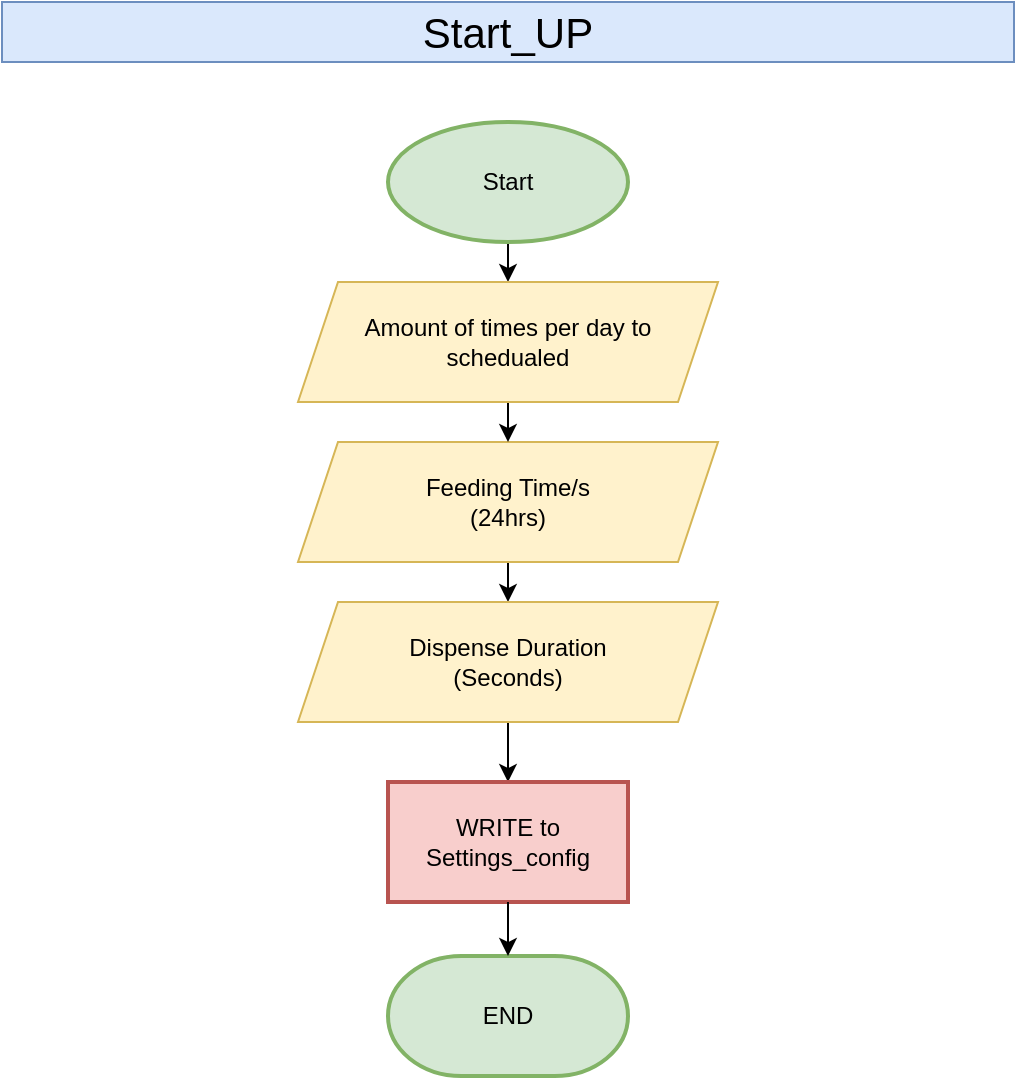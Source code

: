 <mxfile version="28.0.9">
  <diagram name="Page-1" id="-FfjRTznVnIcvvOMSpW6">
    <mxGraphModel dx="1224" dy="1102" grid="1" gridSize="10" guides="1" tooltips="1" connect="1" arrows="1" fold="1" page="1" pageScale="1" pageWidth="827" pageHeight="1169" math="0" shadow="0">
      <root>
        <mxCell id="0" />
        <mxCell id="1" parent="0" />
        <mxCell id="QZIwPvjXENgyz5s8yvmO-87" style="edgeStyle=orthogonalEdgeStyle;rounded=0;orthogonalLoop=1;jettySize=auto;html=1;exitX=0.5;exitY=1;exitDx=0;exitDy=0;exitPerimeter=0;entryX=0.5;entryY=0;entryDx=0;entryDy=0;" parent="1" source="QZIwPvjXENgyz5s8yvmO-53" target="QZIwPvjXENgyz5s8yvmO-86" edge="1">
          <mxGeometry relative="1" as="geometry" />
        </mxCell>
        <mxCell id="QZIwPvjXENgyz5s8yvmO-53" value="Start" style="rounded=1;whiteSpace=wrap;html=1;fillColor=#d5e8d4;strokeColor=#82b366;strokeWidth=2;shape=mxgraph.flowchart.start_1;" parent="1" vertex="1">
          <mxGeometry x="345" y="190" width="120" height="60" as="geometry" />
        </mxCell>
        <mxCell id="QZIwPvjXENgyz5s8yvmO-85" style="edgeStyle=orthogonalEdgeStyle;rounded=0;orthogonalLoop=1;jettySize=auto;html=1;exitX=0.5;exitY=1;exitDx=0;exitDy=0;entryX=0.5;entryY=0;entryDx=0;entryDy=0;" parent="1" source="QZIwPvjXENgyz5s8yvmO-54" target="QZIwPvjXENgyz5s8yvmO-78" edge="1">
          <mxGeometry relative="1" as="geometry" />
        </mxCell>
        <mxCell id="QZIwPvjXENgyz5s8yvmO-54" value="Feeding Time/s&lt;div&gt;(24hrs)&lt;/div&gt;" style="shape=parallelogram;perimeter=parallelogramPerimeter;whiteSpace=wrap;html=1;fixedSize=1;fillColor=#fff2cc;strokeColor=#d6b656;" parent="1" vertex="1">
          <mxGeometry x="300" y="350" width="210" height="60" as="geometry" />
        </mxCell>
        <mxCell id="QZIwPvjXENgyz5s8yvmO-56" value="END" style="rounded=1;whiteSpace=wrap;html=1;fillColor=#d5e8d4;strokeColor=#82b366;strokeWidth=2;shape=mxgraph.flowchart.terminator;" parent="1" vertex="1">
          <mxGeometry x="345" y="607" width="120" height="60" as="geometry" />
        </mxCell>
        <mxCell id="QZIwPvjXENgyz5s8yvmO-143" style="edgeStyle=orthogonalEdgeStyle;rounded=0;orthogonalLoop=1;jettySize=auto;html=1;exitX=0.5;exitY=1;exitDx=0;exitDy=0;entryX=0.5;entryY=0;entryDx=0;entryDy=0;" parent="1" source="QZIwPvjXENgyz5s8yvmO-78" target="nzzbtzY7zI-40VowHy2J-1" edge="1">
          <mxGeometry relative="1" as="geometry">
            <mxPoint x="405" y="510" as="targetPoint" />
          </mxGeometry>
        </mxCell>
        <mxCell id="QZIwPvjXENgyz5s8yvmO-78" value="Dispense Duration&lt;div&gt;(Seconds)&lt;/div&gt;" style="shape=parallelogram;perimeter=parallelogramPerimeter;whiteSpace=wrap;html=1;fixedSize=1;fillColor=#fff2cc;strokeColor=#d6b656;" parent="1" vertex="1">
          <mxGeometry x="300" y="430" width="210" height="60" as="geometry" />
        </mxCell>
        <mxCell id="QZIwPvjXENgyz5s8yvmO-88" style="edgeStyle=orthogonalEdgeStyle;rounded=0;orthogonalLoop=1;jettySize=auto;html=1;exitX=0.5;exitY=1;exitDx=0;exitDy=0;entryX=0.5;entryY=0;entryDx=0;entryDy=0;" parent="1" source="QZIwPvjXENgyz5s8yvmO-86" target="QZIwPvjXENgyz5s8yvmO-54" edge="1">
          <mxGeometry relative="1" as="geometry" />
        </mxCell>
        <mxCell id="QZIwPvjXENgyz5s8yvmO-86" value="&lt;div&gt;&lt;br&gt;&lt;/div&gt;Amount of times per day to schedualed&lt;div&gt;&lt;br&gt;&lt;/div&gt;" style="shape=parallelogram;perimeter=parallelogramPerimeter;whiteSpace=wrap;html=1;fixedSize=1;fillColor=#fff2cc;strokeColor=#d6b656;" parent="1" vertex="1">
          <mxGeometry x="300" y="270" width="210" height="60" as="geometry" />
        </mxCell>
        <mxCell id="QZIwPvjXENgyz5s8yvmO-150" style="edgeStyle=orthogonalEdgeStyle;rounded=0;orthogonalLoop=1;jettySize=auto;html=1;exitX=0.5;exitY=1;exitDx=0;exitDy=0;entryX=0.5;entryY=0;entryDx=0;entryDy=0;" parent="1" edge="1">
          <mxGeometry relative="1" as="geometry">
            <mxPoint x="405" y="570" as="sourcePoint" />
          </mxGeometry>
        </mxCell>
        <mxCell id="nzzbtzY7zI-40VowHy2J-1" value="WRITE to Settings_config" style="rounded=0;whiteSpace=wrap;html=1;fillColor=#f8cecc;strokeColor=#b85450;strokeWidth=2;shape=label;size=0.25;" parent="1" vertex="1">
          <mxGeometry x="345" y="520" width="120" height="60" as="geometry" />
        </mxCell>
        <mxCell id="nzzbtzY7zI-40VowHy2J-3" style="edgeStyle=orthogonalEdgeStyle;rounded=0;orthogonalLoop=1;jettySize=auto;html=1;exitX=0.5;exitY=1;exitDx=0;exitDy=0;entryX=0.5;entryY=0;entryDx=0;entryDy=0;entryPerimeter=0;" parent="1" source="nzzbtzY7zI-40VowHy2J-1" target="QZIwPvjXENgyz5s8yvmO-56" edge="1">
          <mxGeometry relative="1" as="geometry" />
        </mxCell>
        <mxCell id="nzzbtzY7zI-40VowHy2J-16" value="&lt;span style=&quot;font-size: 21px;&quot;&gt;Start_UP&lt;/span&gt;" style="text;html=1;align=center;verticalAlign=middle;whiteSpace=wrap;rounded=0;fillColor=#dae8fc;strokeColor=#6c8ebf;" parent="1" vertex="1">
          <mxGeometry x="152" y="130" width="506" height="30" as="geometry" />
        </mxCell>
      </root>
    </mxGraphModel>
  </diagram>
</mxfile>

